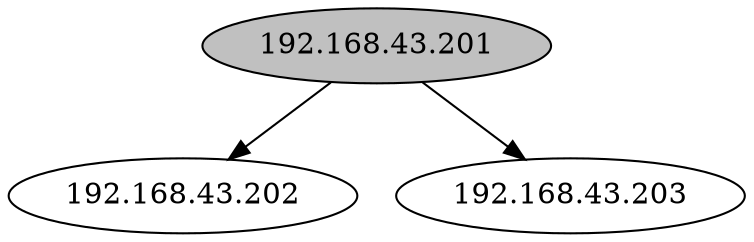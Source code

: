 digraph DAG {
S0[label="192.168.43.201",fillcolor=grey,style=filled];
S1[label="192.168.43.202"];
S0[label="192.168.43.201",fillcolor=grey,style=filled];
S3[label="192.168.43.203"];
S0 -> S1
S0 -> S3
}